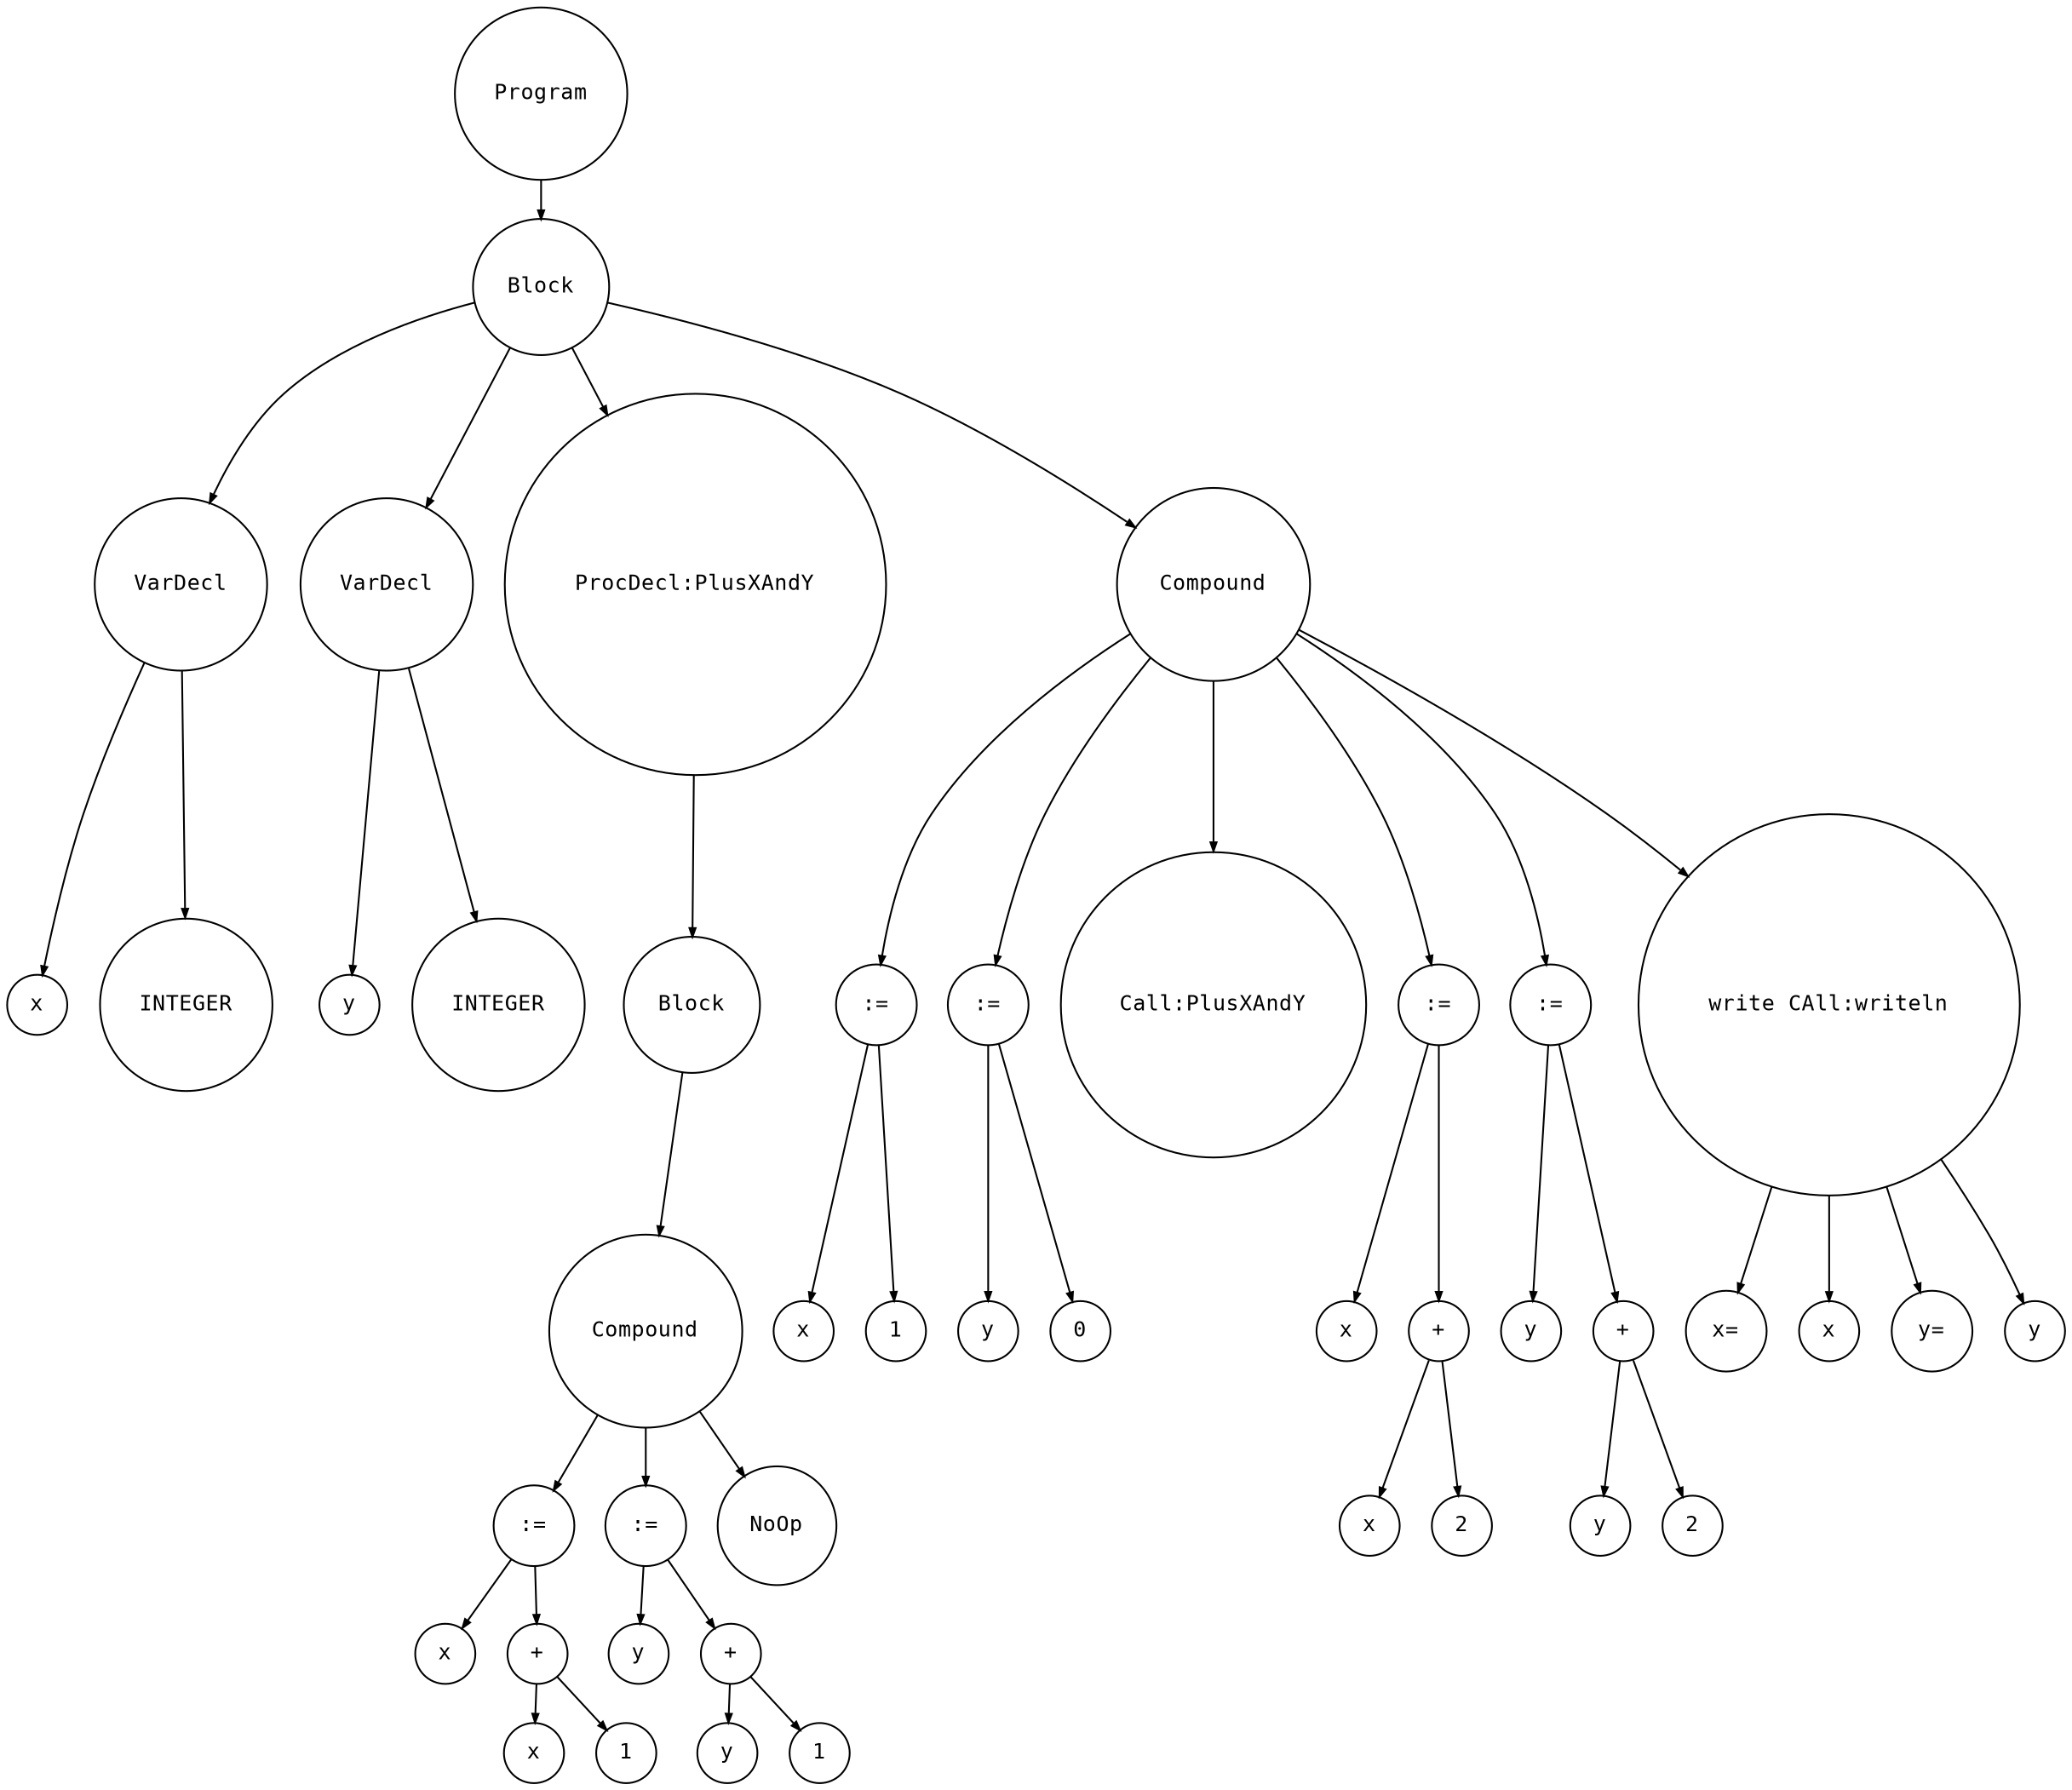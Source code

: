 digraph astgraph {
  node [shape=circle, fontsize=12, fontname="Courier", height=.1];
  ranksep=.3;
  edge [arrowsize=.5]

  node1 [label="Program"]
  node2 [label="Block"]
  node3 [label="VarDecl"]
  node4 [label="x"]
  node3 -> node4
  node5 [label="INTEGER"]
  node3 -> node5
  node6 [label="VarDecl"]
  node7 [label="y"]
  node6 -> node7
  node8 [label="INTEGER"]
  node6 -> node8
  node9 [label="ProcDecl:PlusXAndY"]
  node10 [label="Block"]
  node11 [label="Compound"]
  node12 [label=":="]
  node13 [label="x"]
  node14 [label="+"]
  node15 [label="x"]
  node16 [label="1"]
  node14 -> node15
  node14 -> node16
  node12 -> node13
  node12 -> node14
  node11 -> node12
  node17 [label=":="]
  node18 [label="y"]
  node19 [label="+"]
  node20 [label="y"]
  node21 [label="1"]
  node19 -> node20
  node19 -> node21
  node17 -> node18
  node17 -> node19
  node11 -> node17
  node22 [label="NoOp"]
  node11 -> node22
  node10 -> node11
  node9 -> node10
  node23 [label="Compound"]
  node24 [label=":="]
  node25 [label="x"]
  node26 [label="1"]
  node24 -> node25
  node24 -> node26
  node23 -> node24
  node27 [label=":="]
  node28 [label="y"]
  node29 [label="0"]
  node27 -> node28
  node27 -> node29
  node23 -> node27
  node30 [label="Call:PlusXAndY"]
  node23 -> node30
  node31 [label=":="]
  node32 [label="x"]
  node33 [label="+"]
  node34 [label="x"]
  node35 [label="2"]
  node33 -> node34
  node33 -> node35
  node31 -> node32
  node31 -> node33
  node23 -> node31
  node36 [label=":="]
  node37 [label="y"]
  node38 [label="+"]
  node39 [label="y"]
  node40 [label="2"]
  node38 -> node39
  node38 -> node40
  node36 -> node37
  node36 -> node38
  node23 -> node36
  node41 [label="write CAll:writeln"]
  node42 [label="x="]
  node41 -> node42
  node43 [label="x"]
  node41 -> node43
  node44 [label="y="]
  node41 -> node44
  node45 [label="y"]
  node41 -> node45
  node23 -> node41
  node2 -> node3
  node2 -> node6
  node2 -> node9
  node2 -> node23
  node1 -> node2
}
